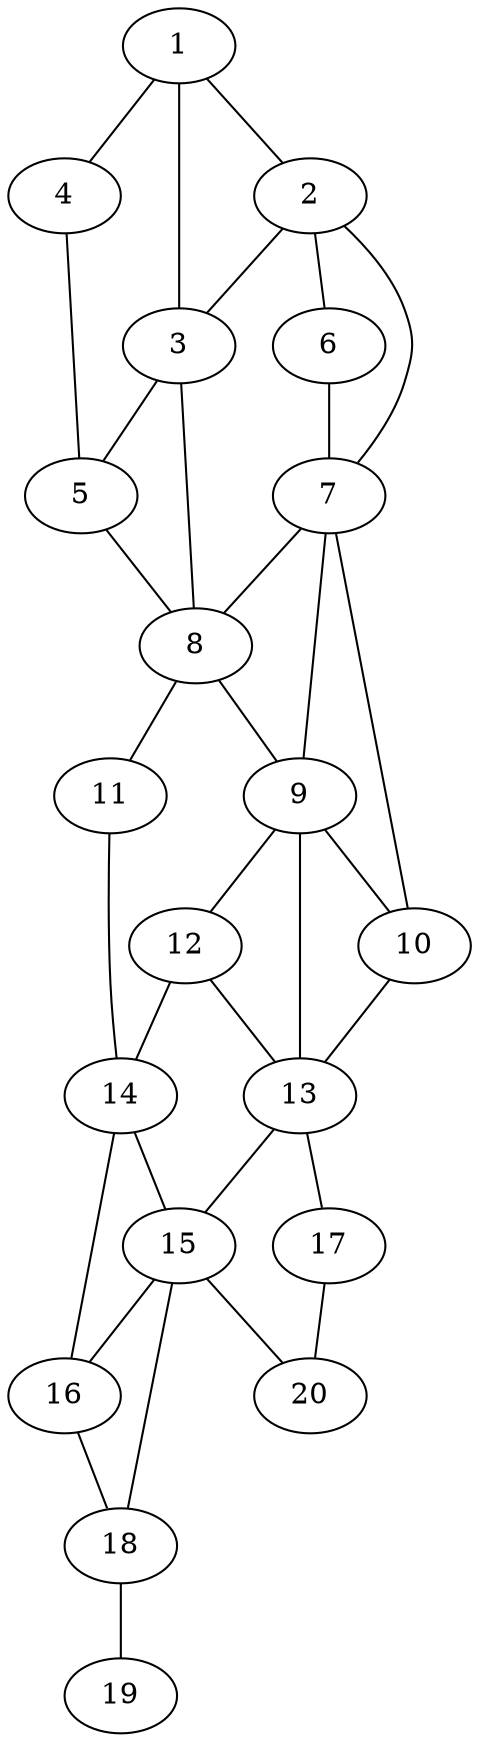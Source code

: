 graph {
	1 -- 2
	1 -- 3
	1 -- 4
	2 -- 3
	2 -- 6
	2 -- 7
	3 -- 5
	3 -- 8
	4 -- 5
	5 -- 8
	6 -- 7
	7 -- 8
	7 -- 9
	7 -- 10
	8 -- 9
	8 -- 11
	9 -- 10
	9 -- 12
	9 -- 13
	10 -- 13
	11 -- 14
	12 -- 13
	12 -- 14
	13 -- 15
	13 -- 17
	14 -- 15
	14 -- 16
	15 -- 16
	15 -- 18
	15 -- 20
	16 -- 18
	17 -- 20
	18 -- 19
}